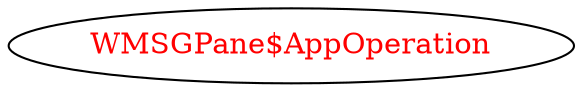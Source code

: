 digraph dependencyGraph {
 concentrate=true;
 ranksep="2.0";
 rankdir="LR"; 
 splines="ortho";
"WMSGPane$AppOperation" [fontcolor="red"];
}